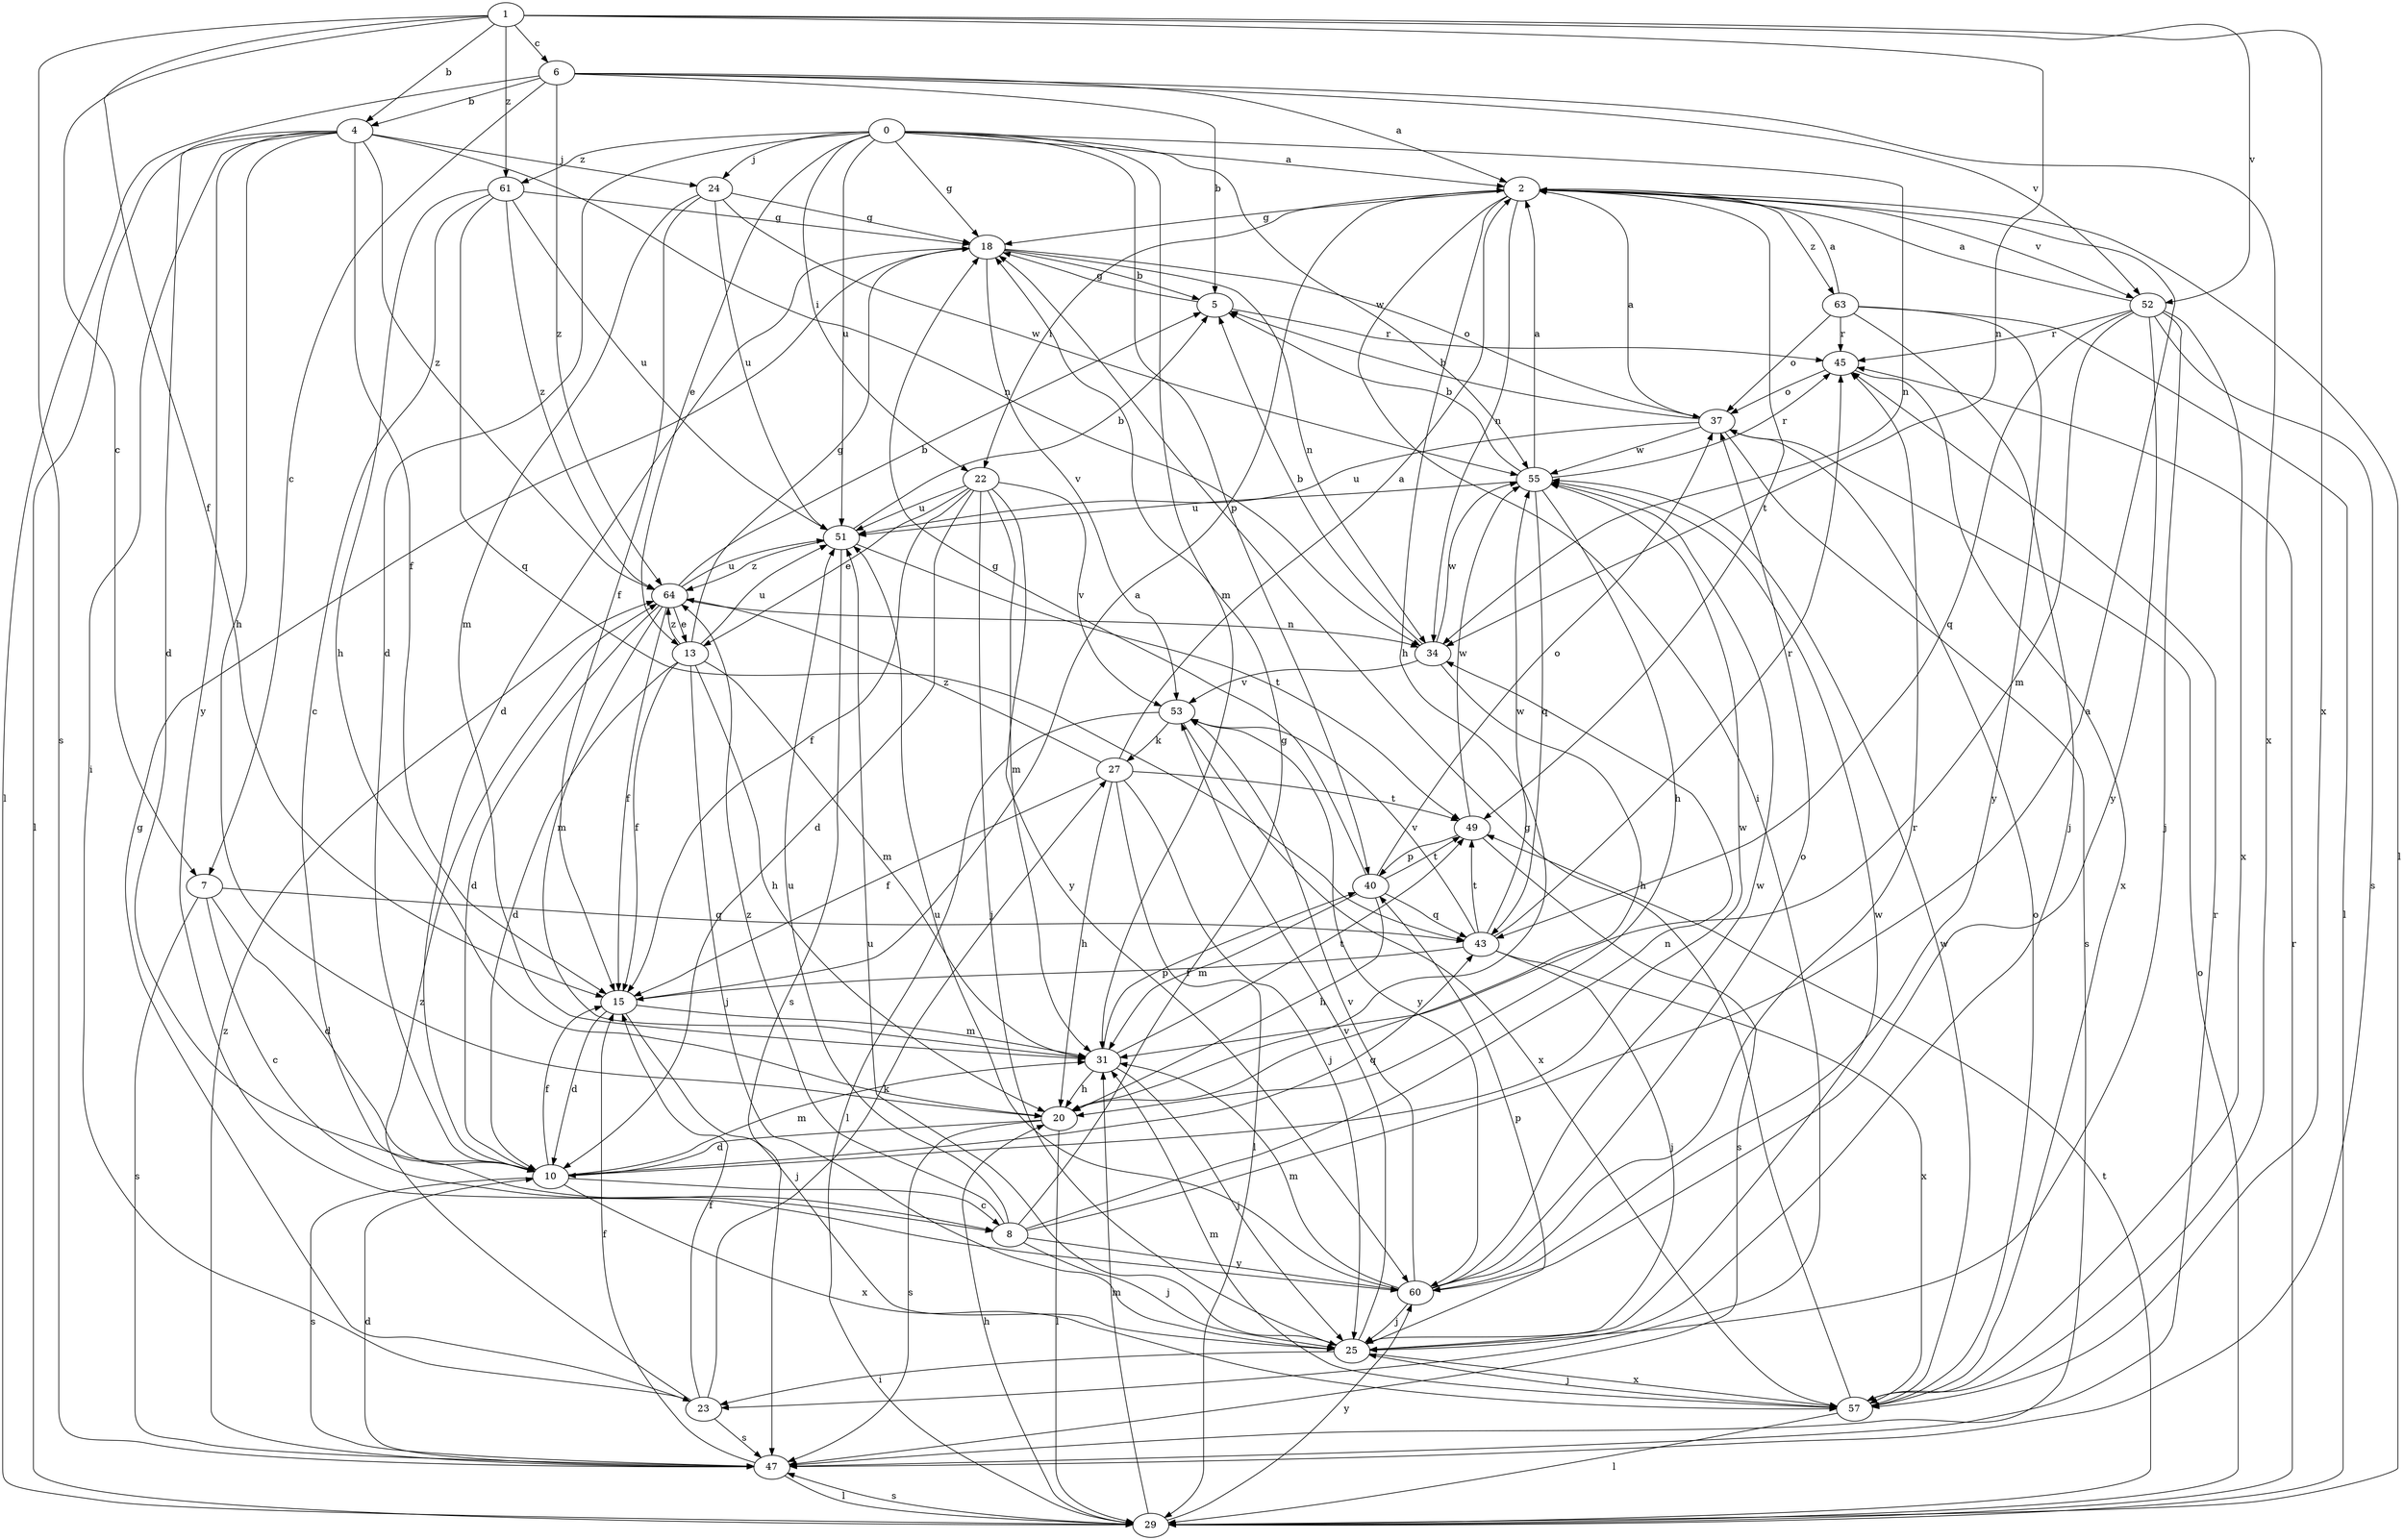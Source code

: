 strict digraph  {
0;
1;
2;
4;
5;
6;
7;
8;
10;
13;
15;
18;
20;
22;
23;
24;
25;
27;
29;
31;
34;
37;
40;
43;
45;
47;
49;
51;
52;
53;
55;
57;
60;
61;
63;
64;
0 -> 2  [label=a];
0 -> 10  [label=d];
0 -> 13  [label=e];
0 -> 18  [label=g];
0 -> 22  [label=i];
0 -> 24  [label=j];
0 -> 31  [label=m];
0 -> 34  [label=n];
0 -> 40  [label=p];
0 -> 51  [label=u];
0 -> 55  [label=w];
0 -> 61  [label=z];
1 -> 4  [label=b];
1 -> 6  [label=c];
1 -> 7  [label=c];
1 -> 15  [label=f];
1 -> 34  [label=n];
1 -> 47  [label=s];
1 -> 52  [label=v];
1 -> 57  [label=x];
1 -> 61  [label=z];
2 -> 18  [label=g];
2 -> 20  [label=h];
2 -> 22  [label=i];
2 -> 23  [label=i];
2 -> 29  [label=l];
2 -> 34  [label=n];
2 -> 49  [label=t];
2 -> 52  [label=v];
2 -> 63  [label=z];
4 -> 10  [label=d];
4 -> 15  [label=f];
4 -> 20  [label=h];
4 -> 23  [label=i];
4 -> 24  [label=j];
4 -> 29  [label=l];
4 -> 34  [label=n];
4 -> 60  [label=y];
4 -> 64  [label=z];
5 -> 18  [label=g];
5 -> 45  [label=r];
6 -> 2  [label=a];
6 -> 4  [label=b];
6 -> 5  [label=b];
6 -> 7  [label=c];
6 -> 29  [label=l];
6 -> 52  [label=v];
6 -> 57  [label=x];
6 -> 64  [label=z];
7 -> 8  [label=c];
7 -> 10  [label=d];
7 -> 43  [label=q];
7 -> 47  [label=s];
8 -> 2  [label=a];
8 -> 18  [label=g];
8 -> 25  [label=j];
8 -> 34  [label=n];
8 -> 51  [label=u];
8 -> 60  [label=y];
8 -> 64  [label=z];
10 -> 8  [label=c];
10 -> 15  [label=f];
10 -> 31  [label=m];
10 -> 43  [label=q];
10 -> 47  [label=s];
10 -> 55  [label=w];
10 -> 57  [label=x];
13 -> 10  [label=d];
13 -> 15  [label=f];
13 -> 18  [label=g];
13 -> 20  [label=h];
13 -> 25  [label=j];
13 -> 31  [label=m];
13 -> 51  [label=u];
13 -> 64  [label=z];
15 -> 2  [label=a];
15 -> 10  [label=d];
15 -> 25  [label=j];
15 -> 31  [label=m];
18 -> 5  [label=b];
18 -> 10  [label=d];
18 -> 34  [label=n];
18 -> 37  [label=o];
18 -> 53  [label=v];
20 -> 10  [label=d];
20 -> 29  [label=l];
20 -> 47  [label=s];
22 -> 10  [label=d];
22 -> 13  [label=e];
22 -> 15  [label=f];
22 -> 25  [label=j];
22 -> 31  [label=m];
22 -> 51  [label=u];
22 -> 53  [label=v];
22 -> 60  [label=y];
23 -> 15  [label=f];
23 -> 18  [label=g];
23 -> 27  [label=k];
23 -> 47  [label=s];
23 -> 64  [label=z];
24 -> 15  [label=f];
24 -> 18  [label=g];
24 -> 31  [label=m];
24 -> 51  [label=u];
24 -> 55  [label=w];
25 -> 23  [label=i];
25 -> 40  [label=p];
25 -> 51  [label=u];
25 -> 53  [label=v];
25 -> 55  [label=w];
25 -> 57  [label=x];
27 -> 2  [label=a];
27 -> 15  [label=f];
27 -> 20  [label=h];
27 -> 25  [label=j];
27 -> 29  [label=l];
27 -> 49  [label=t];
27 -> 64  [label=z];
29 -> 20  [label=h];
29 -> 31  [label=m];
29 -> 37  [label=o];
29 -> 45  [label=r];
29 -> 47  [label=s];
29 -> 49  [label=t];
29 -> 60  [label=y];
31 -> 20  [label=h];
31 -> 25  [label=j];
31 -> 40  [label=p];
31 -> 49  [label=t];
34 -> 5  [label=b];
34 -> 20  [label=h];
34 -> 53  [label=v];
34 -> 55  [label=w];
37 -> 2  [label=a];
37 -> 5  [label=b];
37 -> 47  [label=s];
37 -> 51  [label=u];
37 -> 55  [label=w];
40 -> 18  [label=g];
40 -> 20  [label=h];
40 -> 31  [label=m];
40 -> 37  [label=o];
40 -> 43  [label=q];
40 -> 49  [label=t];
43 -> 15  [label=f];
43 -> 25  [label=j];
43 -> 45  [label=r];
43 -> 49  [label=t];
43 -> 53  [label=v];
43 -> 55  [label=w];
43 -> 57  [label=x];
45 -> 37  [label=o];
45 -> 57  [label=x];
47 -> 10  [label=d];
47 -> 15  [label=f];
47 -> 29  [label=l];
47 -> 45  [label=r];
47 -> 64  [label=z];
49 -> 40  [label=p];
49 -> 47  [label=s];
49 -> 55  [label=w];
51 -> 5  [label=b];
51 -> 47  [label=s];
51 -> 49  [label=t];
51 -> 64  [label=z];
52 -> 2  [label=a];
52 -> 25  [label=j];
52 -> 31  [label=m];
52 -> 43  [label=q];
52 -> 45  [label=r];
52 -> 47  [label=s];
52 -> 57  [label=x];
52 -> 60  [label=y];
53 -> 27  [label=k];
53 -> 29  [label=l];
53 -> 57  [label=x];
53 -> 60  [label=y];
55 -> 2  [label=a];
55 -> 5  [label=b];
55 -> 20  [label=h];
55 -> 43  [label=q];
55 -> 45  [label=r];
55 -> 51  [label=u];
57 -> 18  [label=g];
57 -> 25  [label=j];
57 -> 29  [label=l];
57 -> 31  [label=m];
57 -> 37  [label=o];
57 -> 55  [label=w];
60 -> 25  [label=j];
60 -> 31  [label=m];
60 -> 37  [label=o];
60 -> 45  [label=r];
60 -> 51  [label=u];
60 -> 53  [label=v];
60 -> 55  [label=w];
61 -> 8  [label=c];
61 -> 18  [label=g];
61 -> 20  [label=h];
61 -> 43  [label=q];
61 -> 51  [label=u];
61 -> 64  [label=z];
63 -> 2  [label=a];
63 -> 25  [label=j];
63 -> 29  [label=l];
63 -> 37  [label=o];
63 -> 45  [label=r];
63 -> 60  [label=y];
64 -> 5  [label=b];
64 -> 10  [label=d];
64 -> 13  [label=e];
64 -> 15  [label=f];
64 -> 31  [label=m];
64 -> 34  [label=n];
64 -> 51  [label=u];
}
